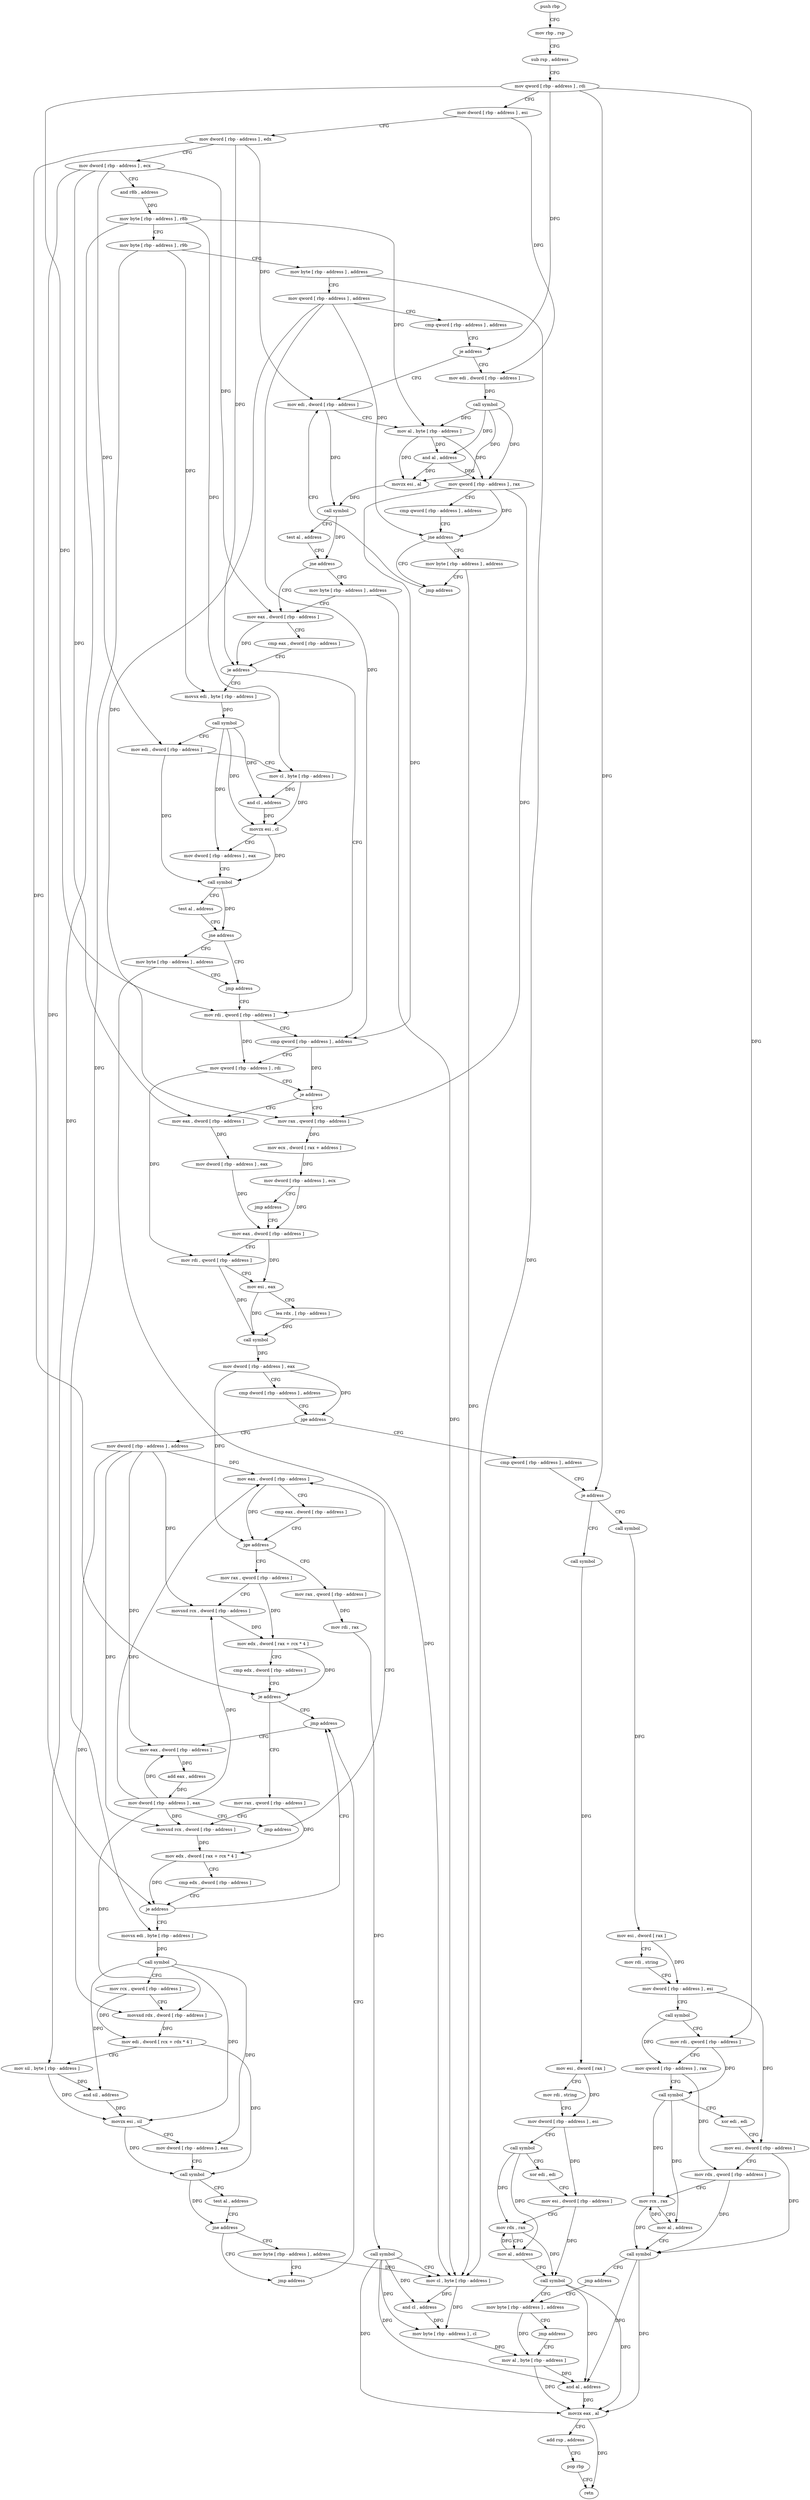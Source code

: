 digraph "func" {
"4202000" [label = "push rbp" ]
"4202001" [label = "mov rbp , rsp" ]
"4202004" [label = "sub rsp , address" ]
"4202008" [label = "mov qword [ rbp - address ] , rdi" ]
"4202012" [label = "mov dword [ rbp - address ] , esi" ]
"4202015" [label = "mov dword [ rbp - address ] , edx" ]
"4202018" [label = "mov dword [ rbp - address ] , ecx" ]
"4202021" [label = "and r8b , address" ]
"4202025" [label = "mov byte [ rbp - address ] , r8b" ]
"4202029" [label = "mov byte [ rbp - address ] , r9b" ]
"4202033" [label = "mov byte [ rbp - address ] , address" ]
"4202037" [label = "mov qword [ rbp - address ] , address" ]
"4202045" [label = "cmp qword [ rbp - address ] , address" ]
"4202050" [label = "je address" ]
"4202088" [label = "mov edi , dword [ rbp - address ]" ]
"4202056" [label = "mov edi , dword [ rbp - address ]" ]
"4202091" [label = "mov al , byte [ rbp - address ]" ]
"4202094" [label = "and al , address" ]
"4202096" [label = "movzx esi , al" ]
"4202099" [label = "call symbol" ]
"4202104" [label = "test al , address" ]
"4202106" [label = "jne address" ]
"4202116" [label = "mov eax , dword [ rbp - address ]" ]
"4202112" [label = "mov byte [ rbp - address ] , address" ]
"4202059" [label = "call symbol" ]
"4202064" [label = "mov qword [ rbp - address ] , rax" ]
"4202068" [label = "cmp qword [ rbp - address ] , address" ]
"4202073" [label = "jne address" ]
"4202083" [label = "jmp address" ]
"4202079" [label = "mov byte [ rbp - address ] , address" ]
"4202119" [label = "cmp eax , dword [ rbp - address ]" ]
"4202122" [label = "je address" ]
"4202174" [label = "mov rdi , qword [ rbp - address ]" ]
"4202128" [label = "movsx edi , byte [ rbp - address ]" ]
"4202178" [label = "cmp qword [ rbp - address ] , address" ]
"4202183" [label = "mov qword [ rbp - address ] , rdi" ]
"4202187" [label = "je address" ]
"4202208" [label = "mov eax , dword [ rbp - address ]" ]
"4202193" [label = "mov rax , qword [ rbp - address ]" ]
"4202132" [label = "call symbol" ]
"4202137" [label = "mov edi , dword [ rbp - address ]" ]
"4202140" [label = "mov cl , byte [ rbp - address ]" ]
"4202143" [label = "and cl , address" ]
"4202146" [label = "movzx esi , cl" ]
"4202149" [label = "mov dword [ rbp - address ] , eax" ]
"4202152" [label = "call symbol" ]
"4202157" [label = "test al , address" ]
"4202159" [label = "jne address" ]
"4202169" [label = "jmp address" ]
"4202165" [label = "mov byte [ rbp - address ] , address" ]
"4202211" [label = "mov dword [ rbp - address ] , eax" ]
"4202214" [label = "mov eax , dword [ rbp - address ]" ]
"4202197" [label = "mov ecx , dword [ rax + address ]" ]
"4202200" [label = "mov dword [ rbp - address ] , ecx" ]
"4202203" [label = "jmp address" ]
"4202367" [label = "mov dword [ rbp - address ] , address" ]
"4202374" [label = "mov eax , dword [ rbp - address ]" ]
"4202245" [label = "cmp qword [ rbp - address ] , address" ]
"4202250" [label = "je address" ]
"4202318" [label = "call symbol" ]
"4202256" [label = "call symbol" ]
"4202217" [label = "mov rdi , qword [ rbp - address ]" ]
"4202221" [label = "mov esi , eax" ]
"4202223" [label = "lea rdx , [ rbp - address ]" ]
"4202227" [label = "call symbol" ]
"4202232" [label = "mov dword [ rbp - address ] , eax" ]
"4202235" [label = "cmp dword [ rbp - address ] , address" ]
"4202239" [label = "jge address" ]
"4202502" [label = "mov rax , qword [ rbp - address ]" ]
"4202506" [label = "mov rdi , rax" ]
"4202509" [label = "call symbol" ]
"4202514" [label = "mov cl , byte [ rbp - address ]" ]
"4202517" [label = "and cl , address" ]
"4202520" [label = "mov byte [ rbp - address ] , cl" ]
"4202523" [label = "mov al , byte [ rbp - address ]" ]
"4202386" [label = "mov rax , qword [ rbp - address ]" ]
"4202390" [label = "movsxd rcx , dword [ rbp - address ]" ]
"4202394" [label = "mov edx , dword [ rax + rcx * 4 ]" ]
"4202397" [label = "cmp edx , dword [ rbp - address ]" ]
"4202400" [label = "je address" ]
"4202483" [label = "jmp address" ]
"4202406" [label = "mov rax , qword [ rbp - address ]" ]
"4202323" [label = "mov esi , dword [ rax ]" ]
"4202325" [label = "mov rdi , string" ]
"4202335" [label = "mov dword [ rbp - address ] , esi" ]
"4202338" [label = "call symbol" ]
"4202343" [label = "xor edi , edi" ]
"4202345" [label = "mov esi , dword [ rbp - address ]" ]
"4202348" [label = "mov rdx , rax" ]
"4202351" [label = "mov al , address" ]
"4202353" [label = "call symbol" ]
"4202358" [label = "mov byte [ rbp - address ] , address" ]
"4202261" [label = "mov esi , dword [ rax ]" ]
"4202263" [label = "mov rdi , string" ]
"4202273" [label = "mov dword [ rbp - address ] , esi" ]
"4202276" [label = "call symbol" ]
"4202281" [label = "mov rdi , qword [ rbp - address ]" ]
"4202285" [label = "mov qword [ rbp - address ] , rax" ]
"4202289" [label = "call symbol" ]
"4202294" [label = "xor edi , edi" ]
"4202296" [label = "mov esi , dword [ rbp - address ]" ]
"4202299" [label = "mov rdx , qword [ rbp - address ]" ]
"4202303" [label = "mov rcx , rax" ]
"4202306" [label = "mov al , address" ]
"4202308" [label = "call symbol" ]
"4202313" [label = "jmp address" ]
"4202488" [label = "mov eax , dword [ rbp - address ]" ]
"4202410" [label = "movsxd rcx , dword [ rbp - address ]" ]
"4202414" [label = "mov edx , dword [ rax + rcx * 4 ]" ]
"4202417" [label = "cmp edx , dword [ rbp - address ]" ]
"4202420" [label = "je address" ]
"4202426" [label = "movsx edi , byte [ rbp - address ]" ]
"4202526" [label = "and al , address" ]
"4202528" [label = "movzx eax , al" ]
"4202531" [label = "add rsp , address" ]
"4202535" [label = "pop rbp" ]
"4202536" [label = "retn" ]
"4202362" [label = "jmp address" ]
"4202491" [label = "add eax , address" ]
"4202494" [label = "mov dword [ rbp - address ] , eax" ]
"4202497" [label = "jmp address" ]
"4202430" [label = "call symbol" ]
"4202435" [label = "mov rcx , qword [ rbp - address ]" ]
"4202439" [label = "movsxd rdx , dword [ rbp - address ]" ]
"4202443" [label = "mov edi , dword [ rcx + rdx * 4 ]" ]
"4202446" [label = "mov sil , byte [ rbp - address ]" ]
"4202450" [label = "and sil , address" ]
"4202454" [label = "movzx esi , sil" ]
"4202458" [label = "mov dword [ rbp - address ] , eax" ]
"4202461" [label = "call symbol" ]
"4202466" [label = "test al , address" ]
"4202468" [label = "jne address" ]
"4202478" [label = "jmp address" ]
"4202474" [label = "mov byte [ rbp - address ] , address" ]
"4202377" [label = "cmp eax , dword [ rbp - address ]" ]
"4202380" [label = "jge address" ]
"4202000" -> "4202001" [ label = "CFG" ]
"4202001" -> "4202004" [ label = "CFG" ]
"4202004" -> "4202008" [ label = "CFG" ]
"4202008" -> "4202012" [ label = "CFG" ]
"4202008" -> "4202050" [ label = "DFG" ]
"4202008" -> "4202174" [ label = "DFG" ]
"4202008" -> "4202250" [ label = "DFG" ]
"4202008" -> "4202281" [ label = "DFG" ]
"4202012" -> "4202015" [ label = "CFG" ]
"4202012" -> "4202056" [ label = "DFG" ]
"4202015" -> "4202018" [ label = "CFG" ]
"4202015" -> "4202088" [ label = "DFG" ]
"4202015" -> "4202122" [ label = "DFG" ]
"4202015" -> "4202400" [ label = "DFG" ]
"4202018" -> "4202021" [ label = "CFG" ]
"4202018" -> "4202116" [ label = "DFG" ]
"4202018" -> "4202137" [ label = "DFG" ]
"4202018" -> "4202208" [ label = "DFG" ]
"4202018" -> "4202420" [ label = "DFG" ]
"4202021" -> "4202025" [ label = "DFG" ]
"4202025" -> "4202029" [ label = "CFG" ]
"4202025" -> "4202091" [ label = "DFG" ]
"4202025" -> "4202140" [ label = "DFG" ]
"4202025" -> "4202446" [ label = "DFG" ]
"4202029" -> "4202033" [ label = "CFG" ]
"4202029" -> "4202128" [ label = "DFG" ]
"4202029" -> "4202426" [ label = "DFG" ]
"4202033" -> "4202037" [ label = "CFG" ]
"4202033" -> "4202514" [ label = "DFG" ]
"4202037" -> "4202045" [ label = "CFG" ]
"4202037" -> "4202073" [ label = "DFG" ]
"4202037" -> "4202178" [ label = "DFG" ]
"4202037" -> "4202193" [ label = "DFG" ]
"4202045" -> "4202050" [ label = "CFG" ]
"4202050" -> "4202088" [ label = "CFG" ]
"4202050" -> "4202056" [ label = "CFG" ]
"4202088" -> "4202091" [ label = "CFG" ]
"4202088" -> "4202099" [ label = "DFG" ]
"4202056" -> "4202059" [ label = "DFG" ]
"4202091" -> "4202094" [ label = "DFG" ]
"4202091" -> "4202096" [ label = "DFG" ]
"4202091" -> "4202064" [ label = "DFG" ]
"4202094" -> "4202096" [ label = "DFG" ]
"4202094" -> "4202064" [ label = "DFG" ]
"4202096" -> "4202099" [ label = "DFG" ]
"4202099" -> "4202104" [ label = "CFG" ]
"4202099" -> "4202106" [ label = "DFG" ]
"4202104" -> "4202106" [ label = "CFG" ]
"4202106" -> "4202116" [ label = "CFG" ]
"4202106" -> "4202112" [ label = "CFG" ]
"4202116" -> "4202119" [ label = "CFG" ]
"4202116" -> "4202122" [ label = "DFG" ]
"4202112" -> "4202116" [ label = "CFG" ]
"4202112" -> "4202514" [ label = "DFG" ]
"4202059" -> "4202064" [ label = "DFG" ]
"4202059" -> "4202094" [ label = "DFG" ]
"4202059" -> "4202096" [ label = "DFG" ]
"4202059" -> "4202091" [ label = "DFG" ]
"4202064" -> "4202068" [ label = "CFG" ]
"4202064" -> "4202073" [ label = "DFG" ]
"4202064" -> "4202178" [ label = "DFG" ]
"4202064" -> "4202193" [ label = "DFG" ]
"4202068" -> "4202073" [ label = "CFG" ]
"4202073" -> "4202083" [ label = "CFG" ]
"4202073" -> "4202079" [ label = "CFG" ]
"4202083" -> "4202088" [ label = "CFG" ]
"4202079" -> "4202083" [ label = "CFG" ]
"4202079" -> "4202514" [ label = "DFG" ]
"4202119" -> "4202122" [ label = "CFG" ]
"4202122" -> "4202174" [ label = "CFG" ]
"4202122" -> "4202128" [ label = "CFG" ]
"4202174" -> "4202178" [ label = "CFG" ]
"4202174" -> "4202183" [ label = "DFG" ]
"4202128" -> "4202132" [ label = "DFG" ]
"4202178" -> "4202183" [ label = "CFG" ]
"4202178" -> "4202187" [ label = "DFG" ]
"4202183" -> "4202187" [ label = "CFG" ]
"4202183" -> "4202217" [ label = "DFG" ]
"4202187" -> "4202208" [ label = "CFG" ]
"4202187" -> "4202193" [ label = "CFG" ]
"4202208" -> "4202211" [ label = "DFG" ]
"4202193" -> "4202197" [ label = "DFG" ]
"4202132" -> "4202137" [ label = "CFG" ]
"4202132" -> "4202149" [ label = "DFG" ]
"4202132" -> "4202143" [ label = "DFG" ]
"4202132" -> "4202146" [ label = "DFG" ]
"4202137" -> "4202140" [ label = "CFG" ]
"4202137" -> "4202152" [ label = "DFG" ]
"4202140" -> "4202143" [ label = "DFG" ]
"4202140" -> "4202146" [ label = "DFG" ]
"4202143" -> "4202146" [ label = "DFG" ]
"4202146" -> "4202149" [ label = "CFG" ]
"4202146" -> "4202152" [ label = "DFG" ]
"4202149" -> "4202152" [ label = "CFG" ]
"4202152" -> "4202157" [ label = "CFG" ]
"4202152" -> "4202159" [ label = "DFG" ]
"4202157" -> "4202159" [ label = "CFG" ]
"4202159" -> "4202169" [ label = "CFG" ]
"4202159" -> "4202165" [ label = "CFG" ]
"4202169" -> "4202174" [ label = "CFG" ]
"4202165" -> "4202169" [ label = "CFG" ]
"4202165" -> "4202514" [ label = "DFG" ]
"4202211" -> "4202214" [ label = "DFG" ]
"4202214" -> "4202217" [ label = "CFG" ]
"4202214" -> "4202221" [ label = "DFG" ]
"4202197" -> "4202200" [ label = "DFG" ]
"4202200" -> "4202203" [ label = "CFG" ]
"4202200" -> "4202214" [ label = "DFG" ]
"4202203" -> "4202214" [ label = "CFG" ]
"4202367" -> "4202374" [ label = "DFG" ]
"4202367" -> "4202390" [ label = "DFG" ]
"4202367" -> "4202410" [ label = "DFG" ]
"4202367" -> "4202488" [ label = "DFG" ]
"4202367" -> "4202439" [ label = "DFG" ]
"4202374" -> "4202377" [ label = "CFG" ]
"4202374" -> "4202380" [ label = "DFG" ]
"4202245" -> "4202250" [ label = "CFG" ]
"4202250" -> "4202318" [ label = "CFG" ]
"4202250" -> "4202256" [ label = "CFG" ]
"4202318" -> "4202323" [ label = "DFG" ]
"4202256" -> "4202261" [ label = "DFG" ]
"4202217" -> "4202221" [ label = "CFG" ]
"4202217" -> "4202227" [ label = "DFG" ]
"4202221" -> "4202223" [ label = "CFG" ]
"4202221" -> "4202227" [ label = "DFG" ]
"4202223" -> "4202227" [ label = "DFG" ]
"4202227" -> "4202232" [ label = "DFG" ]
"4202232" -> "4202235" [ label = "CFG" ]
"4202232" -> "4202239" [ label = "DFG" ]
"4202232" -> "4202380" [ label = "DFG" ]
"4202235" -> "4202239" [ label = "CFG" ]
"4202239" -> "4202367" [ label = "CFG" ]
"4202239" -> "4202245" [ label = "CFG" ]
"4202502" -> "4202506" [ label = "DFG" ]
"4202506" -> "4202509" [ label = "DFG" ]
"4202509" -> "4202514" [ label = "CFG" ]
"4202509" -> "4202526" [ label = "DFG" ]
"4202509" -> "4202528" [ label = "DFG" ]
"4202509" -> "4202517" [ label = "DFG" ]
"4202509" -> "4202520" [ label = "DFG" ]
"4202514" -> "4202517" [ label = "DFG" ]
"4202514" -> "4202520" [ label = "DFG" ]
"4202517" -> "4202520" [ label = "DFG" ]
"4202520" -> "4202523" [ label = "DFG" ]
"4202523" -> "4202526" [ label = "DFG" ]
"4202523" -> "4202528" [ label = "DFG" ]
"4202386" -> "4202390" [ label = "CFG" ]
"4202386" -> "4202394" [ label = "DFG" ]
"4202390" -> "4202394" [ label = "DFG" ]
"4202394" -> "4202397" [ label = "CFG" ]
"4202394" -> "4202400" [ label = "DFG" ]
"4202397" -> "4202400" [ label = "CFG" ]
"4202400" -> "4202483" [ label = "CFG" ]
"4202400" -> "4202406" [ label = "CFG" ]
"4202483" -> "4202488" [ label = "CFG" ]
"4202406" -> "4202410" [ label = "CFG" ]
"4202406" -> "4202414" [ label = "DFG" ]
"4202323" -> "4202325" [ label = "CFG" ]
"4202323" -> "4202335" [ label = "DFG" ]
"4202325" -> "4202335" [ label = "CFG" ]
"4202335" -> "4202338" [ label = "CFG" ]
"4202335" -> "4202345" [ label = "DFG" ]
"4202338" -> "4202343" [ label = "CFG" ]
"4202338" -> "4202348" [ label = "DFG" ]
"4202338" -> "4202351" [ label = "DFG" ]
"4202343" -> "4202345" [ label = "CFG" ]
"4202345" -> "4202348" [ label = "CFG" ]
"4202345" -> "4202353" [ label = "DFG" ]
"4202348" -> "4202351" [ label = "CFG" ]
"4202348" -> "4202353" [ label = "DFG" ]
"4202351" -> "4202353" [ label = "CFG" ]
"4202351" -> "4202348" [ label = "DFG" ]
"4202353" -> "4202358" [ label = "CFG" ]
"4202353" -> "4202526" [ label = "DFG" ]
"4202353" -> "4202528" [ label = "DFG" ]
"4202358" -> "4202362" [ label = "CFG" ]
"4202358" -> "4202523" [ label = "DFG" ]
"4202261" -> "4202263" [ label = "CFG" ]
"4202261" -> "4202273" [ label = "DFG" ]
"4202263" -> "4202273" [ label = "CFG" ]
"4202273" -> "4202276" [ label = "CFG" ]
"4202273" -> "4202296" [ label = "DFG" ]
"4202276" -> "4202281" [ label = "CFG" ]
"4202276" -> "4202285" [ label = "DFG" ]
"4202281" -> "4202285" [ label = "CFG" ]
"4202281" -> "4202289" [ label = "DFG" ]
"4202285" -> "4202289" [ label = "CFG" ]
"4202285" -> "4202299" [ label = "DFG" ]
"4202289" -> "4202294" [ label = "CFG" ]
"4202289" -> "4202303" [ label = "DFG" ]
"4202289" -> "4202306" [ label = "DFG" ]
"4202294" -> "4202296" [ label = "CFG" ]
"4202296" -> "4202299" [ label = "CFG" ]
"4202296" -> "4202308" [ label = "DFG" ]
"4202299" -> "4202303" [ label = "CFG" ]
"4202299" -> "4202308" [ label = "DFG" ]
"4202303" -> "4202306" [ label = "CFG" ]
"4202303" -> "4202308" [ label = "DFG" ]
"4202306" -> "4202308" [ label = "CFG" ]
"4202306" -> "4202303" [ label = "DFG" ]
"4202308" -> "4202313" [ label = "CFG" ]
"4202308" -> "4202526" [ label = "DFG" ]
"4202308" -> "4202528" [ label = "DFG" ]
"4202313" -> "4202358" [ label = "CFG" ]
"4202488" -> "4202491" [ label = "DFG" ]
"4202410" -> "4202414" [ label = "DFG" ]
"4202414" -> "4202417" [ label = "CFG" ]
"4202414" -> "4202420" [ label = "DFG" ]
"4202417" -> "4202420" [ label = "CFG" ]
"4202420" -> "4202483" [ label = "CFG" ]
"4202420" -> "4202426" [ label = "CFG" ]
"4202426" -> "4202430" [ label = "DFG" ]
"4202526" -> "4202528" [ label = "DFG" ]
"4202528" -> "4202531" [ label = "CFG" ]
"4202528" -> "4202536" [ label = "DFG" ]
"4202531" -> "4202535" [ label = "CFG" ]
"4202535" -> "4202536" [ label = "CFG" ]
"4202362" -> "4202523" [ label = "CFG" ]
"4202491" -> "4202494" [ label = "DFG" ]
"4202494" -> "4202497" [ label = "CFG" ]
"4202494" -> "4202374" [ label = "DFG" ]
"4202494" -> "4202390" [ label = "DFG" ]
"4202494" -> "4202410" [ label = "DFG" ]
"4202494" -> "4202488" [ label = "DFG" ]
"4202494" -> "4202439" [ label = "DFG" ]
"4202497" -> "4202374" [ label = "CFG" ]
"4202430" -> "4202435" [ label = "CFG" ]
"4202430" -> "4202458" [ label = "DFG" ]
"4202430" -> "4202450" [ label = "DFG" ]
"4202430" -> "4202454" [ label = "DFG" ]
"4202435" -> "4202439" [ label = "CFG" ]
"4202435" -> "4202443" [ label = "DFG" ]
"4202439" -> "4202443" [ label = "DFG" ]
"4202443" -> "4202446" [ label = "CFG" ]
"4202443" -> "4202461" [ label = "DFG" ]
"4202446" -> "4202450" [ label = "DFG" ]
"4202446" -> "4202454" [ label = "DFG" ]
"4202450" -> "4202454" [ label = "DFG" ]
"4202454" -> "4202458" [ label = "CFG" ]
"4202454" -> "4202461" [ label = "DFG" ]
"4202458" -> "4202461" [ label = "CFG" ]
"4202461" -> "4202466" [ label = "CFG" ]
"4202461" -> "4202468" [ label = "DFG" ]
"4202466" -> "4202468" [ label = "CFG" ]
"4202468" -> "4202478" [ label = "CFG" ]
"4202468" -> "4202474" [ label = "CFG" ]
"4202478" -> "4202483" [ label = "CFG" ]
"4202474" -> "4202478" [ label = "CFG" ]
"4202474" -> "4202514" [ label = "DFG" ]
"4202377" -> "4202380" [ label = "CFG" ]
"4202380" -> "4202502" [ label = "CFG" ]
"4202380" -> "4202386" [ label = "CFG" ]
}
